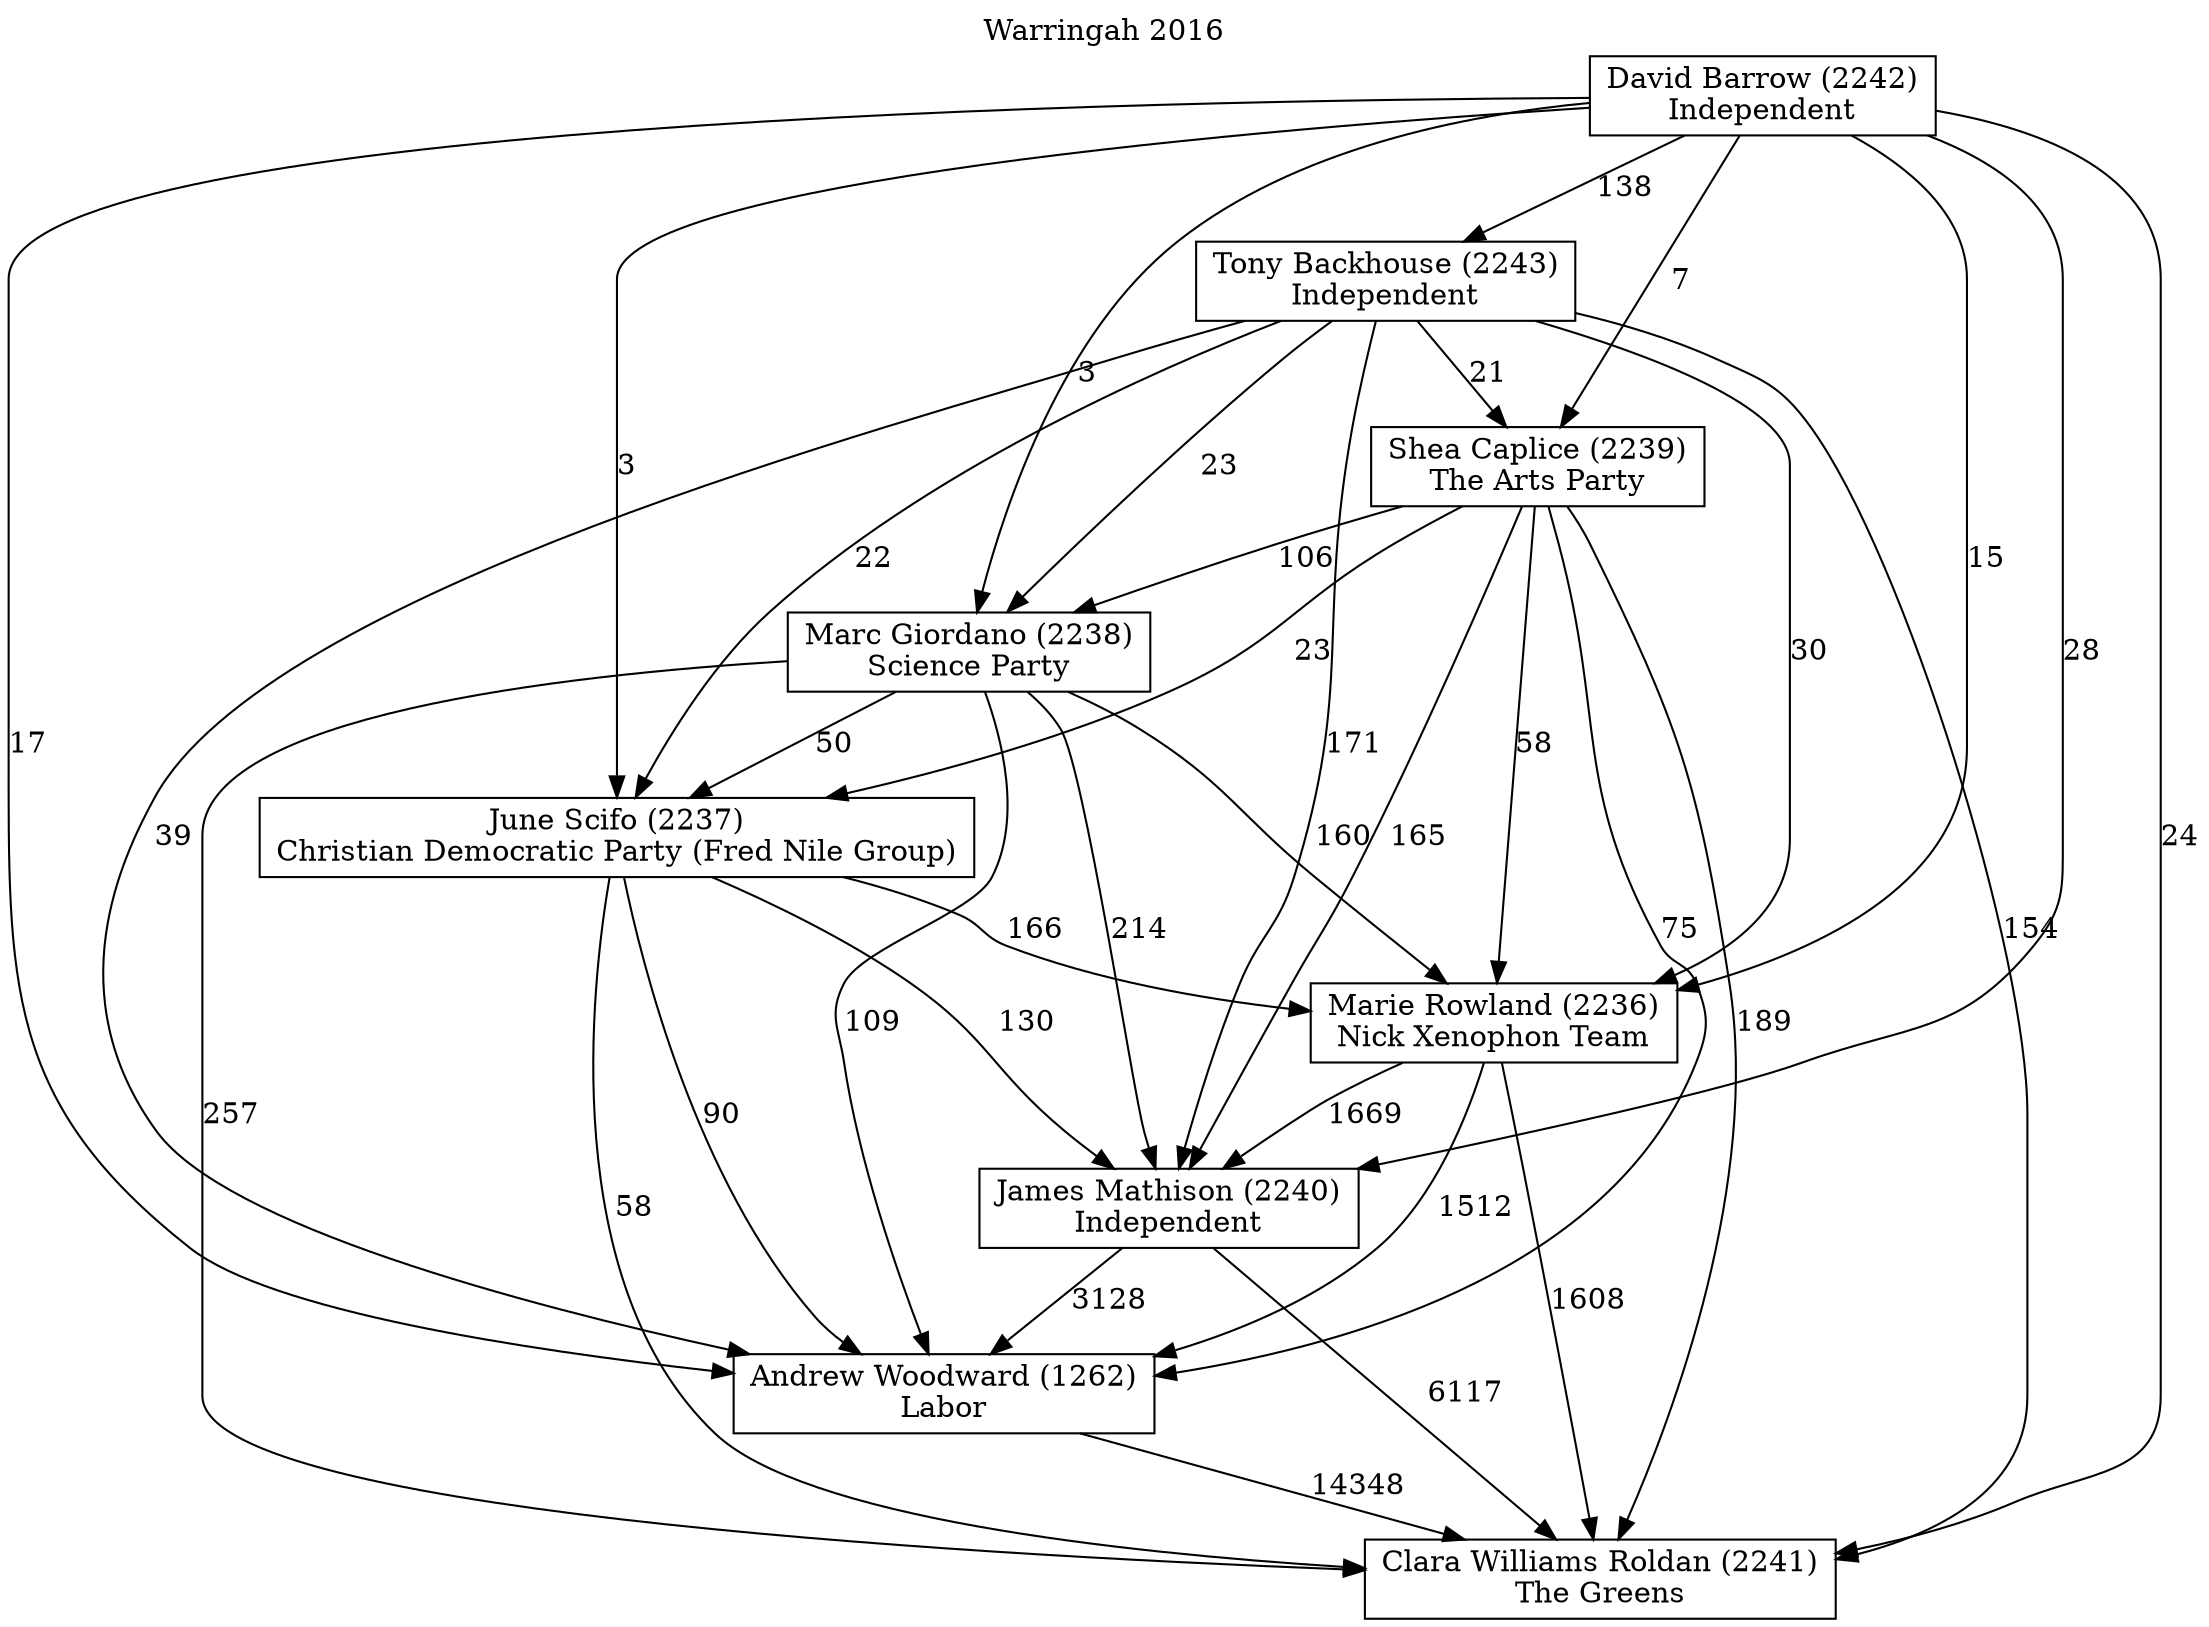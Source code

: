 // House preference flow
digraph "Clara Williams Roldan (2241)_Warringah_2016" {
	graph [label="Warringah 2016" labelloc=t mclimit=10]
	node [shape=box]
	"Clara Williams Roldan (2241)" [label="Clara Williams Roldan (2241)
The Greens"]
	"Tony Backhouse (2243)" [label="Tony Backhouse (2243)
Independent"]
	"June Scifo (2237)" [label="June Scifo (2237)
Christian Democratic Party (Fred Nile Group)"]
	"Shea Caplice (2239)" [label="Shea Caplice (2239)
The Arts Party"]
	"Marc Giordano (2238)" [label="Marc Giordano (2238)
Science Party"]
	"Marie Rowland (2236)" [label="Marie Rowland (2236)
Nick Xenophon Team"]
	"David Barrow (2242)" [label="David Barrow (2242)
Independent"]
	"Andrew Woodward (1262)" [label="Andrew Woodward (1262)
Labor"]
	"James Mathison (2240)" [label="James Mathison (2240)
Independent"]
	"James Mathison (2240)" -> "Clara Williams Roldan (2241)" [label=6117]
	"June Scifo (2237)" -> "James Mathison (2240)" [label=130]
	"Marc Giordano (2238)" -> "Andrew Woodward (1262)" [label=109]
	"Tony Backhouse (2243)" -> "Clara Williams Roldan (2241)" [label=154]
	"David Barrow (2242)" -> "Shea Caplice (2239)" [label=7]
	"Shea Caplice (2239)" -> "Marc Giordano (2238)" [label=106]
	"Marie Rowland (2236)" -> "James Mathison (2240)" [label=1669]
	"Tony Backhouse (2243)" -> "Andrew Woodward (1262)" [label=39]
	"June Scifo (2237)" -> "Clara Williams Roldan (2241)" [label=58]
	"Marc Giordano (2238)" -> "Marie Rowland (2236)" [label=160]
	"James Mathison (2240)" -> "Andrew Woodward (1262)" [label=3128]
	"Tony Backhouse (2243)" -> "Marie Rowland (2236)" [label=30]
	"Shea Caplice (2239)" -> "June Scifo (2237)" [label=23]
	"David Barrow (2242)" -> "Andrew Woodward (1262)" [label=17]
	"David Barrow (2242)" -> "Tony Backhouse (2243)" [label=138]
	"Tony Backhouse (2243)" -> "James Mathison (2240)" [label=171]
	"June Scifo (2237)" -> "Andrew Woodward (1262)" [label=90]
	"Marie Rowland (2236)" -> "Clara Williams Roldan (2241)" [label=1608]
	"David Barrow (2242)" -> "Clara Williams Roldan (2241)" [label=24]
	"David Barrow (2242)" -> "James Mathison (2240)" [label=28]
	"Shea Caplice (2239)" -> "Andrew Woodward (1262)" [label=75]
	"Tony Backhouse (2243)" -> "Marc Giordano (2238)" [label=23]
	"David Barrow (2242)" -> "June Scifo (2237)" [label=3]
	"David Barrow (2242)" -> "Marc Giordano (2238)" [label=3]
	"David Barrow (2242)" -> "Marie Rowland (2236)" [label=15]
	"Marc Giordano (2238)" -> "James Mathison (2240)" [label=214]
	"Shea Caplice (2239)" -> "James Mathison (2240)" [label=165]
	"Marc Giordano (2238)" -> "June Scifo (2237)" [label=50]
	"Shea Caplice (2239)" -> "Marie Rowland (2236)" [label=58]
	"Tony Backhouse (2243)" -> "June Scifo (2237)" [label=22]
	"June Scifo (2237)" -> "Marie Rowland (2236)" [label=166]
	"Marc Giordano (2238)" -> "Clara Williams Roldan (2241)" [label=257]
	"Shea Caplice (2239)" -> "Clara Williams Roldan (2241)" [label=189]
	"Andrew Woodward (1262)" -> "Clara Williams Roldan (2241)" [label=14348]
	"Tony Backhouse (2243)" -> "Shea Caplice (2239)" [label=21]
	"Marie Rowland (2236)" -> "Andrew Woodward (1262)" [label=1512]
}
